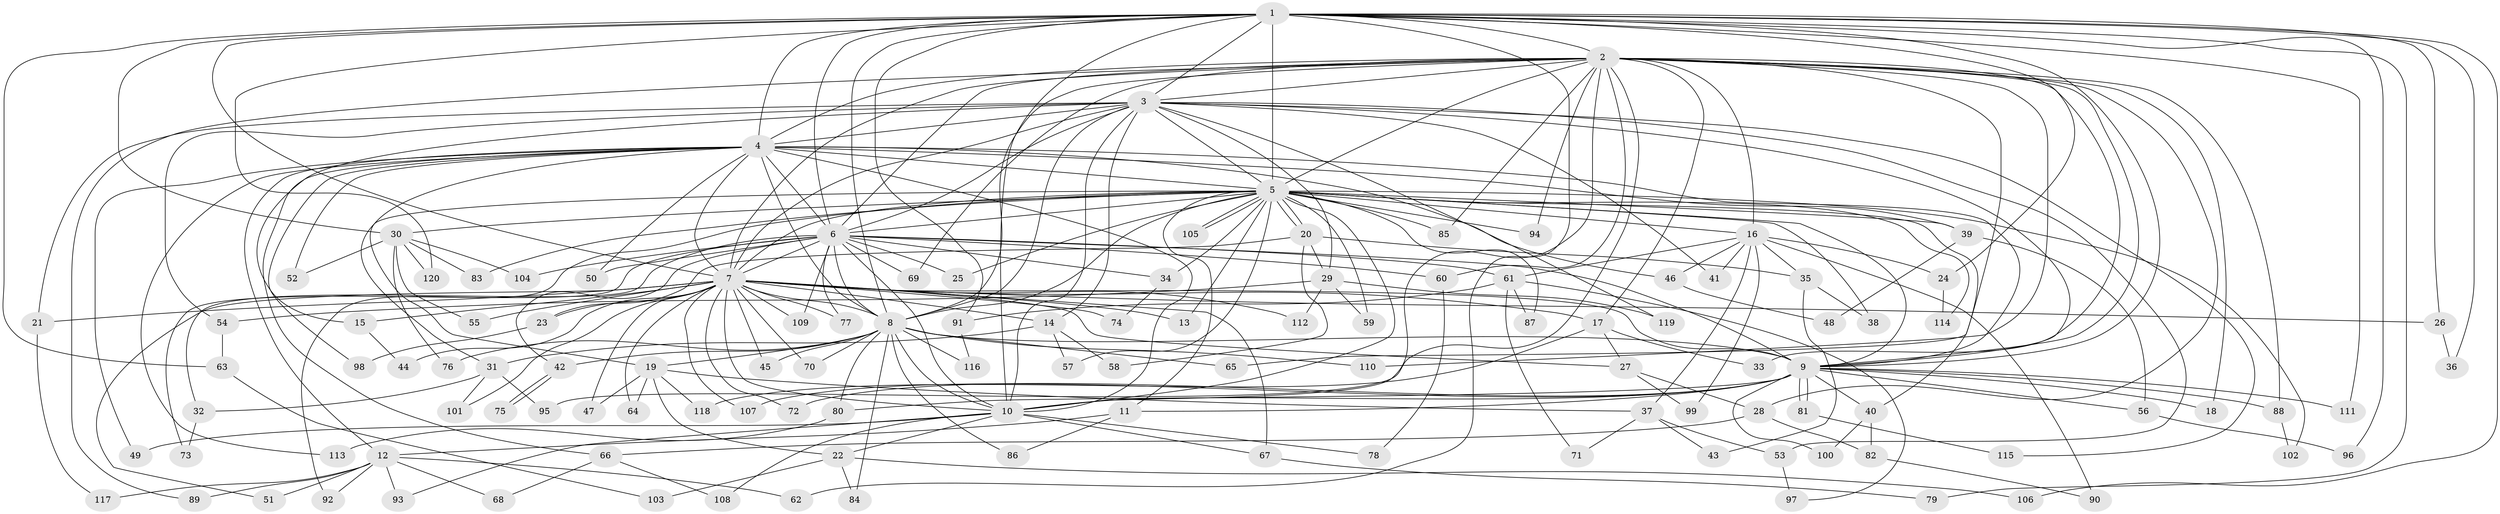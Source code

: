 // Generated by graph-tools (version 1.1) at 2025/25/03/09/25 03:25:48]
// undirected, 120 vertices, 265 edges
graph export_dot {
graph [start="1"]
  node [color=gray90,style=filled];
  1;
  2;
  3;
  4;
  5;
  6;
  7;
  8;
  9;
  10;
  11;
  12;
  13;
  14;
  15;
  16;
  17;
  18;
  19;
  20;
  21;
  22;
  23;
  24;
  25;
  26;
  27;
  28;
  29;
  30;
  31;
  32;
  33;
  34;
  35;
  36;
  37;
  38;
  39;
  40;
  41;
  42;
  43;
  44;
  45;
  46;
  47;
  48;
  49;
  50;
  51;
  52;
  53;
  54;
  55;
  56;
  57;
  58;
  59;
  60;
  61;
  62;
  63;
  64;
  65;
  66;
  67;
  68;
  69;
  70;
  71;
  72;
  73;
  74;
  75;
  76;
  77;
  78;
  79;
  80;
  81;
  82;
  83;
  84;
  85;
  86;
  87;
  88;
  89;
  90;
  91;
  92;
  93;
  94;
  95;
  96;
  97;
  98;
  99;
  100;
  101;
  102;
  103;
  104;
  105;
  106;
  107;
  108;
  109;
  110;
  111;
  112;
  113;
  114;
  115;
  116;
  117;
  118;
  119;
  120;
  1 -- 2;
  1 -- 3;
  1 -- 4;
  1 -- 5;
  1 -- 6;
  1 -- 7;
  1 -- 8;
  1 -- 9;
  1 -- 10;
  1 -- 24;
  1 -- 26;
  1 -- 30;
  1 -- 36;
  1 -- 62;
  1 -- 63;
  1 -- 79;
  1 -- 91;
  1 -- 96;
  1 -- 106;
  1 -- 111;
  1 -- 120;
  2 -- 3;
  2 -- 4;
  2 -- 5;
  2 -- 6;
  2 -- 7;
  2 -- 8;
  2 -- 9;
  2 -- 10;
  2 -- 16;
  2 -- 17;
  2 -- 18;
  2 -- 28;
  2 -- 33;
  2 -- 60;
  2 -- 65;
  2 -- 69;
  2 -- 85;
  2 -- 88;
  2 -- 89;
  2 -- 94;
  2 -- 95;
  2 -- 110;
  3 -- 4;
  3 -- 5;
  3 -- 6;
  3 -- 7;
  3 -- 8;
  3 -- 9;
  3 -- 10;
  3 -- 14;
  3 -- 15;
  3 -- 21;
  3 -- 29;
  3 -- 41;
  3 -- 53;
  3 -- 54;
  3 -- 115;
  3 -- 119;
  4 -- 5;
  4 -- 6;
  4 -- 7;
  4 -- 8;
  4 -- 9;
  4 -- 10;
  4 -- 12;
  4 -- 19;
  4 -- 39;
  4 -- 46;
  4 -- 49;
  4 -- 50;
  4 -- 52;
  4 -- 66;
  4 -- 98;
  4 -- 113;
  5 -- 6;
  5 -- 7;
  5 -- 8;
  5 -- 9;
  5 -- 10;
  5 -- 11;
  5 -- 13;
  5 -- 16;
  5 -- 20;
  5 -- 20;
  5 -- 25;
  5 -- 30;
  5 -- 31;
  5 -- 34;
  5 -- 38;
  5 -- 39;
  5 -- 40;
  5 -- 57;
  5 -- 59;
  5 -- 83;
  5 -- 85;
  5 -- 87;
  5 -- 92;
  5 -- 94;
  5 -- 102;
  5 -- 105;
  5 -- 105;
  5 -- 114;
  6 -- 7;
  6 -- 8;
  6 -- 9;
  6 -- 10;
  6 -- 25;
  6 -- 32;
  6 -- 34;
  6 -- 42;
  6 -- 50;
  6 -- 60;
  6 -- 61;
  6 -- 69;
  6 -- 73;
  6 -- 77;
  6 -- 104;
  6 -- 109;
  7 -- 8;
  7 -- 9;
  7 -- 10;
  7 -- 13;
  7 -- 14;
  7 -- 15;
  7 -- 17;
  7 -- 21;
  7 -- 23;
  7 -- 26;
  7 -- 27;
  7 -- 44;
  7 -- 45;
  7 -- 47;
  7 -- 51;
  7 -- 55;
  7 -- 64;
  7 -- 67;
  7 -- 70;
  7 -- 72;
  7 -- 74;
  7 -- 77;
  7 -- 101;
  7 -- 107;
  7 -- 109;
  7 -- 112;
  8 -- 9;
  8 -- 10;
  8 -- 19;
  8 -- 42;
  8 -- 45;
  8 -- 65;
  8 -- 70;
  8 -- 76;
  8 -- 80;
  8 -- 84;
  8 -- 86;
  8 -- 110;
  8 -- 116;
  9 -- 10;
  9 -- 11;
  9 -- 18;
  9 -- 40;
  9 -- 56;
  9 -- 72;
  9 -- 80;
  9 -- 81;
  9 -- 81;
  9 -- 88;
  9 -- 100;
  9 -- 107;
  9 -- 111;
  10 -- 22;
  10 -- 49;
  10 -- 67;
  10 -- 78;
  10 -- 93;
  10 -- 108;
  11 -- 12;
  11 -- 86;
  12 -- 51;
  12 -- 62;
  12 -- 68;
  12 -- 89;
  12 -- 92;
  12 -- 93;
  12 -- 117;
  14 -- 31;
  14 -- 57;
  14 -- 58;
  15 -- 44;
  16 -- 24;
  16 -- 35;
  16 -- 37;
  16 -- 41;
  16 -- 46;
  16 -- 61;
  16 -- 90;
  16 -- 99;
  17 -- 27;
  17 -- 33;
  17 -- 118;
  19 -- 22;
  19 -- 37;
  19 -- 47;
  19 -- 64;
  19 -- 118;
  20 -- 23;
  20 -- 29;
  20 -- 35;
  20 -- 58;
  21 -- 117;
  22 -- 84;
  22 -- 103;
  22 -- 106;
  23 -- 98;
  24 -- 114;
  26 -- 36;
  27 -- 28;
  27 -- 99;
  28 -- 66;
  28 -- 82;
  29 -- 54;
  29 -- 59;
  29 -- 112;
  29 -- 119;
  30 -- 52;
  30 -- 55;
  30 -- 76;
  30 -- 83;
  30 -- 104;
  30 -- 120;
  31 -- 32;
  31 -- 95;
  31 -- 101;
  32 -- 73;
  34 -- 74;
  35 -- 38;
  35 -- 43;
  37 -- 43;
  37 -- 53;
  37 -- 71;
  39 -- 48;
  39 -- 56;
  40 -- 82;
  40 -- 100;
  42 -- 75;
  42 -- 75;
  46 -- 48;
  53 -- 97;
  54 -- 63;
  56 -- 96;
  60 -- 78;
  61 -- 71;
  61 -- 87;
  61 -- 91;
  61 -- 97;
  63 -- 103;
  66 -- 68;
  66 -- 108;
  67 -- 79;
  80 -- 113;
  81 -- 115;
  82 -- 90;
  88 -- 102;
  91 -- 116;
}
